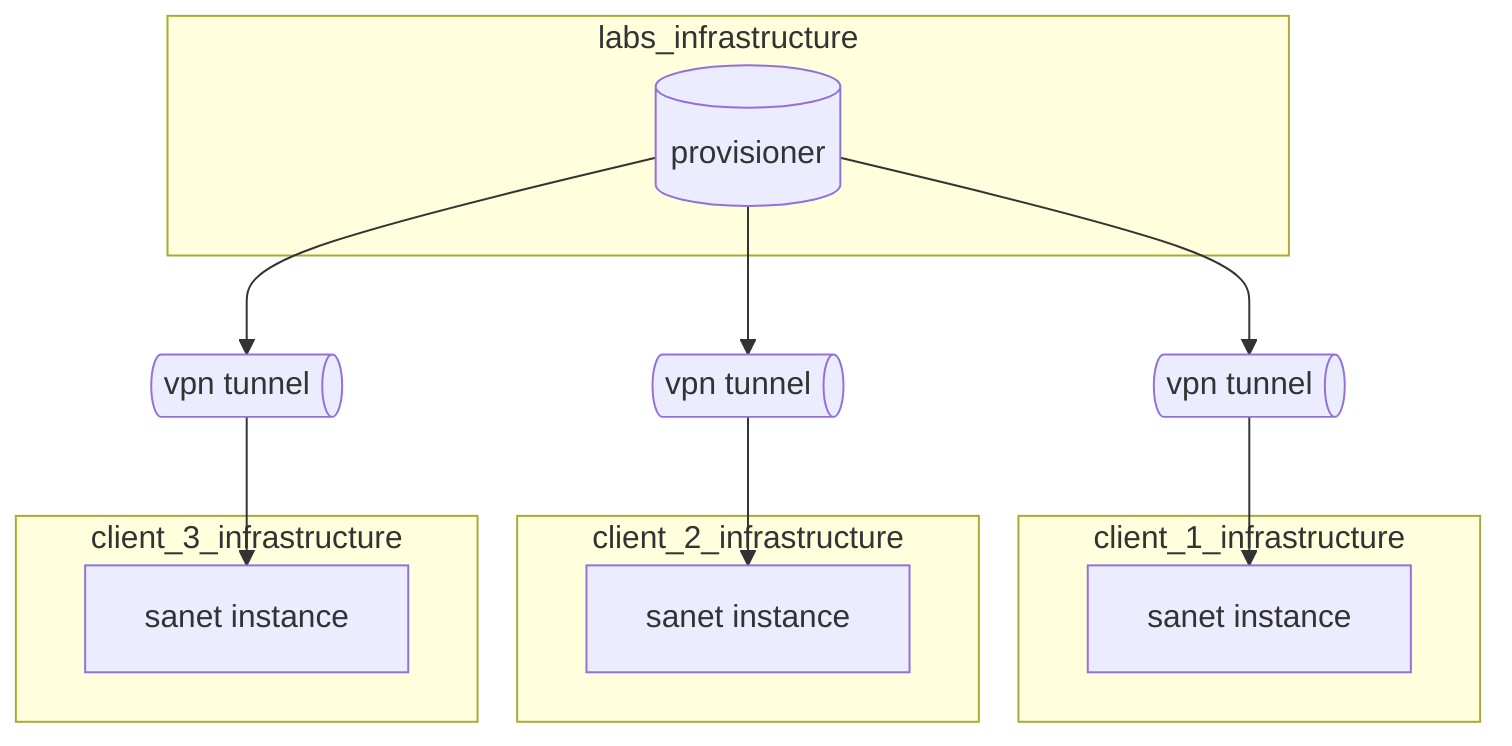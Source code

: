 ---
config:
  layout: "classic"
---
flowchart TD
subgraph labs_infrastructure
A[(provisioner)]
end
subgraph client_1_infrastructure
B[sanet instance]
end
subgraph client_2_infrastructure
C[sanet instance]
end
subgraph client_3_infrastructure
D[sanet instance]
end
E@{ shape: das, label: "vpn tunnel" }
F@{ shape: das, label: "vpn tunnel" }
G@{ shape: das, label: "vpn tunnel" }

A --> E & F & G
E --> B
F --> C
G --> D